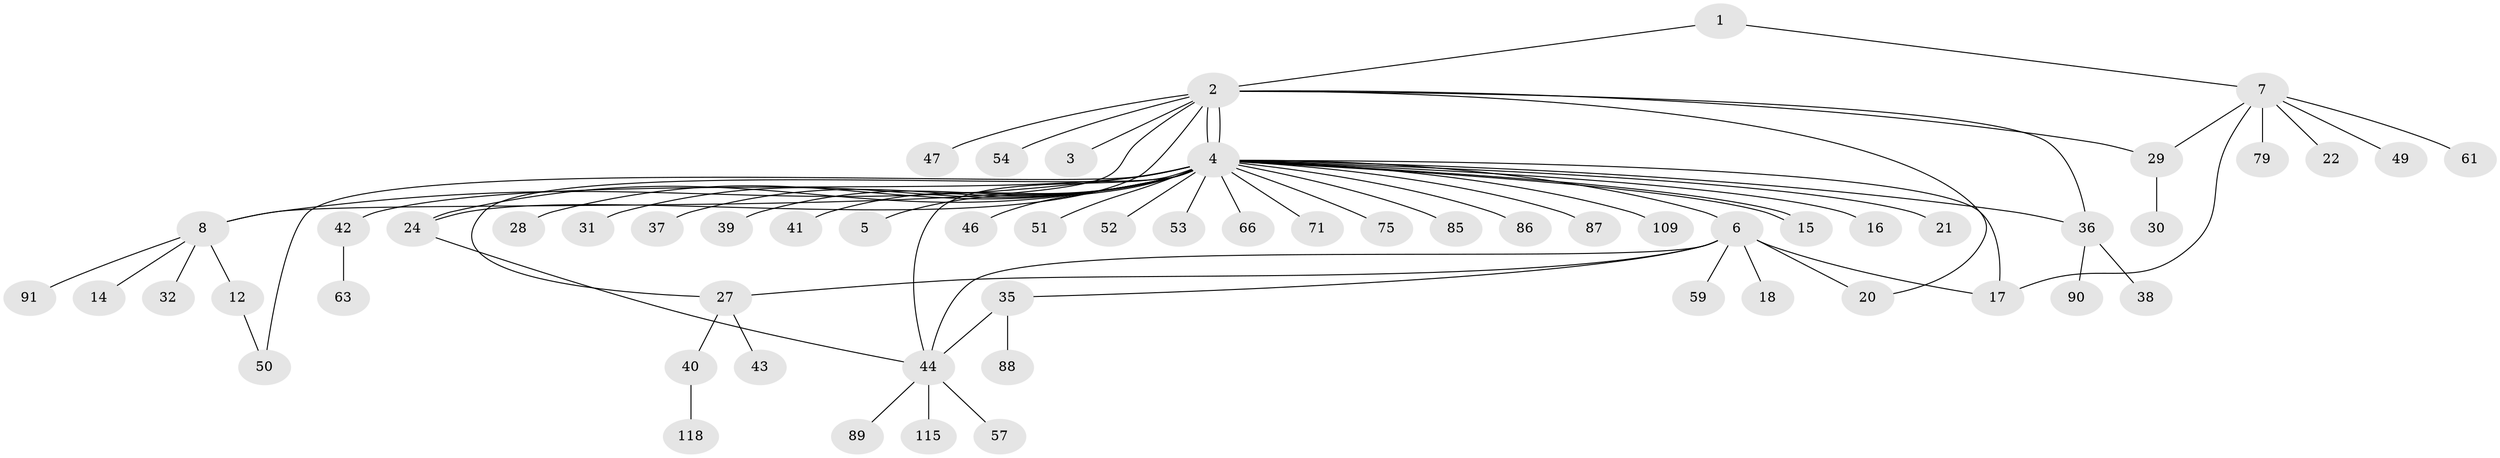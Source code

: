 // original degree distribution, {3: 0.09917355371900827, 20: 0.008264462809917356, 1: 0.6198347107438017, 34: 0.008264462809917356, 2: 0.1652892561983471, 8: 0.008264462809917356, 6: 0.024793388429752067, 9: 0.008264462809917356, 4: 0.04132231404958678, 7: 0.008264462809917356, 5: 0.008264462809917356}
// Generated by graph-tools (version 1.1) at 2025/14/03/09/25 04:14:42]
// undirected, 60 vertices, 73 edges
graph export_dot {
graph [start="1"]
  node [color=gray90,style=filled];
  1 [super="+100"];
  2 [super="+13+74+101+98+113+96+93+70+10+33"];
  3;
  4 [super="+11"];
  5;
  6 [super="+9"];
  7 [super="+25"];
  8 [super="+23"];
  12 [super="+76"];
  14 [super="+72"];
  15 [super="+56"];
  16 [super="+60"];
  17 [super="+92+83"];
  18 [super="+108"];
  20 [super="+34+69+78+84"];
  21;
  22;
  24 [super="+26"];
  27 [super="+77+117"];
  28;
  29 [super="+111+95"];
  30;
  31;
  32;
  35;
  36;
  37;
  38;
  39;
  40;
  41;
  42;
  43 [super="+73"];
  44 [super="+55+45+106"];
  46;
  47 [super="+99"];
  49;
  50 [super="+58"];
  51;
  52;
  53;
  54 [super="+110+67"];
  57;
  59;
  61;
  63 [super="+82"];
  66;
  71;
  75;
  79;
  85;
  86;
  87 [super="+104+120"];
  88;
  89;
  90;
  91;
  109;
  115;
  118;
  1 -- 2;
  1 -- 7;
  2 -- 3;
  2 -- 4 [weight=3];
  2 -- 4;
  2 -- 24;
  2 -- 29;
  2 -- 36;
  2 -- 47;
  2 -- 54;
  2 -- 20;
  2 -- 8;
  4 -- 5;
  4 -- 6;
  4 -- 8;
  4 -- 15;
  4 -- 15;
  4 -- 16;
  4 -- 17;
  4 -- 21;
  4 -- 24;
  4 -- 27;
  4 -- 28;
  4 -- 31;
  4 -- 36;
  4 -- 37;
  4 -- 39;
  4 -- 42;
  4 -- 46;
  4 -- 50;
  4 -- 51;
  4 -- 52;
  4 -- 53;
  4 -- 66;
  4 -- 71;
  4 -- 75;
  4 -- 85;
  4 -- 86;
  4 -- 87;
  4 -- 109;
  4 -- 44;
  4 -- 41;
  6 -- 35;
  6 -- 27;
  6 -- 44;
  6 -- 17;
  6 -- 18;
  6 -- 20;
  6 -- 59;
  7 -- 22;
  7 -- 49;
  7 -- 61;
  7 -- 79;
  7 -- 17;
  7 -- 29;
  8 -- 12;
  8 -- 14;
  8 -- 32;
  8 -- 91;
  12 -- 50;
  24 -- 44;
  27 -- 40;
  27 -- 43;
  29 -- 30;
  35 -- 44;
  35 -- 88;
  36 -- 38;
  36 -- 90;
  40 -- 118;
  42 -- 63;
  44 -- 57;
  44 -- 115;
  44 -- 89;
}
